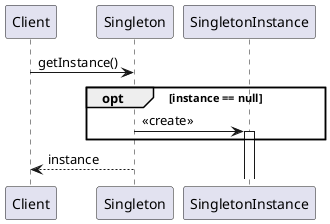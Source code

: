 @startuml
participant Client
participant Singleton
participant SingletonInstance

Client -> Singleton: getInstance()

opt instance == null
  Singleton -> SingletonInstance: <<create>>
  SingletonInstance++
end

Client <-- Singleton: instance
@enduml